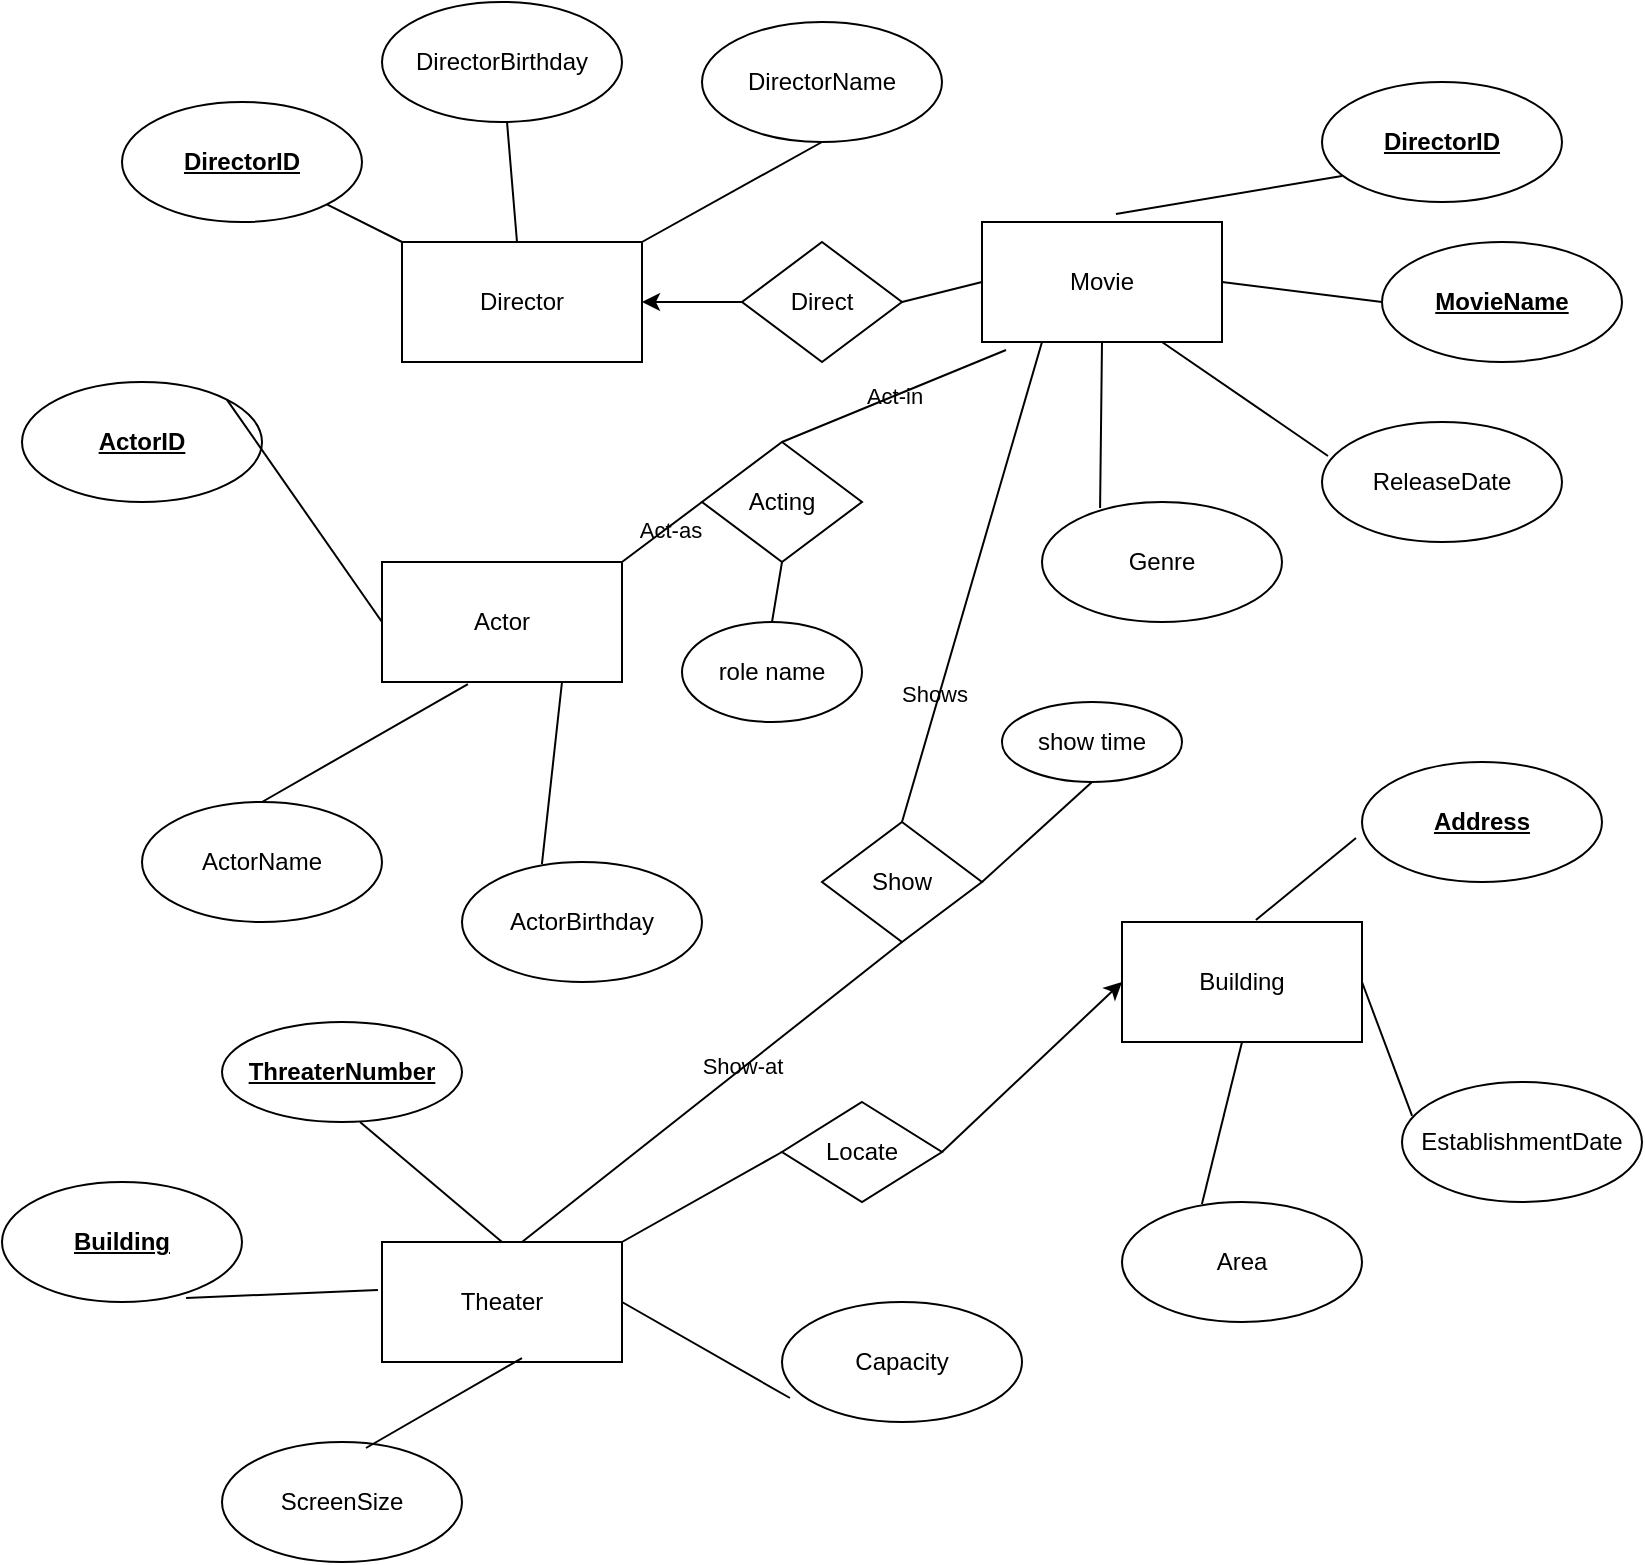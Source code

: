 <mxfile version="24.0.1" type="github">
  <diagram name="Page-1" id="GRKzmPXnVPAbagaa010P">
    <mxGraphModel dx="933" dy="751" grid="1" gridSize="10" guides="1" tooltips="1" connect="1" arrows="1" fold="1" page="1" pageScale="1" pageWidth="850" pageHeight="1100" math="0" shadow="0">
      <root>
        <mxCell id="0" />
        <mxCell id="1" parent="0" />
        <mxCell id="h29aLhz-RMBbqyI5GCKV-1" value="Director" style="rounded=0;whiteSpace=wrap;html=1;labelBackgroundColor=none;" parent="1" vertex="1">
          <mxGeometry x="240" y="190" width="120" height="60" as="geometry" />
        </mxCell>
        <mxCell id="h29aLhz-RMBbqyI5GCKV-2" value="&lt;u&gt;&lt;b&gt;DirectorID&lt;/b&gt;&lt;/u&gt;" style="ellipse;whiteSpace=wrap;html=1;labelBackgroundColor=none;" parent="1" vertex="1">
          <mxGeometry x="100" y="120" width="120" height="60" as="geometry" />
        </mxCell>
        <mxCell id="h29aLhz-RMBbqyI5GCKV-3" value="DirectorName" style="ellipse;whiteSpace=wrap;html=1;labelBackgroundColor=none;" parent="1" vertex="1">
          <mxGeometry x="390" y="80" width="120" height="60" as="geometry" />
        </mxCell>
        <mxCell id="h29aLhz-RMBbqyI5GCKV-4" value="DirectorBirthday" style="ellipse;whiteSpace=wrap;html=1;labelBackgroundColor=none;" parent="1" vertex="1">
          <mxGeometry x="230" y="70" width="120" height="60" as="geometry" />
        </mxCell>
        <mxCell id="h29aLhz-RMBbqyI5GCKV-5" style="edgeStyle=orthogonalEdgeStyle;rounded=0;orthogonalLoop=1;jettySize=auto;html=1;exitX=0.5;exitY=1;exitDx=0;exitDy=0;labelBackgroundColor=none;fontColor=default;" parent="1" source="h29aLhz-RMBbqyI5GCKV-3" target="h29aLhz-RMBbqyI5GCKV-3" edge="1">
          <mxGeometry relative="1" as="geometry" />
        </mxCell>
        <mxCell id="h29aLhz-RMBbqyI5GCKV-6" value="" style="endArrow=none;html=1;rounded=0;labelBackgroundColor=none;fontColor=default;" parent="1" source="h29aLhz-RMBbqyI5GCKV-1" target="h29aLhz-RMBbqyI5GCKV-2" edge="1">
          <mxGeometry width="50" height="50" relative="1" as="geometry">
            <mxPoint x="180" y="210" as="sourcePoint" />
            <mxPoint x="230" y="160" as="targetPoint" />
          </mxGeometry>
        </mxCell>
        <mxCell id="h29aLhz-RMBbqyI5GCKV-7" value="" style="endArrow=none;html=1;rounded=0;labelBackgroundColor=none;fontColor=default;" parent="1" source="h29aLhz-RMBbqyI5GCKV-4" target="h29aLhz-RMBbqyI5GCKV-1" edge="1">
          <mxGeometry width="50" height="50" relative="1" as="geometry">
            <mxPoint x="170" y="320" as="sourcePoint" />
            <mxPoint x="220" y="270" as="targetPoint" />
          </mxGeometry>
        </mxCell>
        <mxCell id="h29aLhz-RMBbqyI5GCKV-8" value="" style="endArrow=none;html=1;rounded=0;exitX=1;exitY=0;exitDx=0;exitDy=0;entryX=0.5;entryY=1;entryDx=0;entryDy=0;labelBackgroundColor=none;fontColor=default;" parent="1" source="h29aLhz-RMBbqyI5GCKV-1" target="h29aLhz-RMBbqyI5GCKV-3" edge="1">
          <mxGeometry width="50" height="50" relative="1" as="geometry">
            <mxPoint x="380" y="180" as="sourcePoint" />
            <mxPoint x="440" y="130" as="targetPoint" />
          </mxGeometry>
        </mxCell>
        <mxCell id="h29aLhz-RMBbqyI5GCKV-9" value="Movie" style="rounded=0;whiteSpace=wrap;html=1;labelBackgroundColor=none;" parent="1" vertex="1">
          <mxGeometry x="530" y="180" width="120" height="60" as="geometry" />
        </mxCell>
        <mxCell id="h29aLhz-RMBbqyI5GCKV-10" value="&lt;u&gt;&lt;b&gt;MovieName&lt;/b&gt;&lt;/u&gt;" style="ellipse;whiteSpace=wrap;html=1;labelBackgroundColor=none;" parent="1" vertex="1">
          <mxGeometry x="730" y="190" width="120" height="60" as="geometry" />
        </mxCell>
        <mxCell id="h29aLhz-RMBbqyI5GCKV-11" value="&lt;u&gt;&lt;b&gt;DirectorID&lt;/b&gt;&lt;/u&gt;" style="ellipse;whiteSpace=wrap;html=1;labelBackgroundColor=none;" parent="1" vertex="1">
          <mxGeometry x="700" y="110" width="120" height="60" as="geometry" />
        </mxCell>
        <mxCell id="h29aLhz-RMBbqyI5GCKV-12" value="ReleaseDate" style="ellipse;whiteSpace=wrap;html=1;labelBackgroundColor=none;" parent="1" vertex="1">
          <mxGeometry x="700" y="280" width="120" height="60" as="geometry" />
        </mxCell>
        <mxCell id="h29aLhz-RMBbqyI5GCKV-13" value="Genre" style="ellipse;whiteSpace=wrap;html=1;labelBackgroundColor=none;" parent="1" vertex="1">
          <mxGeometry x="560" y="320" width="120" height="60" as="geometry" />
        </mxCell>
        <mxCell id="h29aLhz-RMBbqyI5GCKV-14" value="" style="endArrow=none;html=1;rounded=0;exitX=0.558;exitY=-0.067;exitDx=0;exitDy=0;exitPerimeter=0;entryX=0.083;entryY=0.783;entryDx=0;entryDy=0;entryPerimeter=0;labelBackgroundColor=none;fontColor=default;" parent="1" source="h29aLhz-RMBbqyI5GCKV-9" target="h29aLhz-RMBbqyI5GCKV-11" edge="1">
          <mxGeometry width="50" height="50" relative="1" as="geometry">
            <mxPoint x="630" y="230" as="sourcePoint" />
            <mxPoint x="680" y="180" as="targetPoint" />
          </mxGeometry>
        </mxCell>
        <mxCell id="h29aLhz-RMBbqyI5GCKV-15" value="" style="endArrow=none;html=1;rounded=0;entryX=0;entryY=0.5;entryDx=0;entryDy=0;exitX=1;exitY=0.5;exitDx=0;exitDy=0;labelBackgroundColor=none;fontColor=default;" parent="1" source="h29aLhz-RMBbqyI5GCKV-9" target="h29aLhz-RMBbqyI5GCKV-10" edge="1">
          <mxGeometry width="50" height="50" relative="1" as="geometry">
            <mxPoint x="690" y="260" as="sourcePoint" />
            <mxPoint x="740" y="210" as="targetPoint" />
          </mxGeometry>
        </mxCell>
        <mxCell id="h29aLhz-RMBbqyI5GCKV-16" value="" style="endArrow=none;html=1;rounded=0;exitX=0.025;exitY=0.283;exitDx=0;exitDy=0;exitPerimeter=0;entryX=0.75;entryY=1;entryDx=0;entryDy=0;labelBackgroundColor=none;fontColor=default;" parent="1" source="h29aLhz-RMBbqyI5GCKV-12" target="h29aLhz-RMBbqyI5GCKV-9" edge="1">
          <mxGeometry width="50" height="50" relative="1" as="geometry">
            <mxPoint x="640" y="330" as="sourcePoint" />
            <mxPoint x="690" y="280" as="targetPoint" />
          </mxGeometry>
        </mxCell>
        <mxCell id="h29aLhz-RMBbqyI5GCKV-17" value="" style="endArrow=none;html=1;rounded=0;exitX=0.242;exitY=0.05;exitDx=0;exitDy=0;exitPerimeter=0;entryX=0.5;entryY=1;entryDx=0;entryDy=0;labelBackgroundColor=none;fontColor=default;" parent="1" source="h29aLhz-RMBbqyI5GCKV-13" target="h29aLhz-RMBbqyI5GCKV-9" edge="1">
          <mxGeometry width="50" height="50" relative="1" as="geometry">
            <mxPoint x="660" y="360" as="sourcePoint" />
            <mxPoint x="589" y="250" as="targetPoint" />
          </mxGeometry>
        </mxCell>
        <mxCell id="h29aLhz-RMBbqyI5GCKV-18" value="Actor" style="rounded=0;whiteSpace=wrap;html=1;labelBackgroundColor=none;" parent="1" vertex="1">
          <mxGeometry x="230" y="350" width="120" height="60" as="geometry" />
        </mxCell>
        <mxCell id="h29aLhz-RMBbqyI5GCKV-19" value="&lt;u&gt;&lt;b&gt;ActorID&lt;/b&gt;&lt;/u&gt;" style="ellipse;whiteSpace=wrap;html=1;labelBackgroundColor=none;" parent="1" vertex="1">
          <mxGeometry x="50" y="260" width="120" height="60" as="geometry" />
        </mxCell>
        <mxCell id="h29aLhz-RMBbqyI5GCKV-20" value="ActorName" style="ellipse;whiteSpace=wrap;html=1;labelBackgroundColor=none;" parent="1" vertex="1">
          <mxGeometry x="110" y="470" width="120" height="60" as="geometry" />
        </mxCell>
        <mxCell id="h29aLhz-RMBbqyI5GCKV-21" value="ActorBirthday" style="ellipse;whiteSpace=wrap;html=1;labelBackgroundColor=none;" parent="1" vertex="1">
          <mxGeometry x="270" y="500" width="120" height="60" as="geometry" />
        </mxCell>
        <mxCell id="h29aLhz-RMBbqyI5GCKV-22" value="" style="endArrow=none;html=1;rounded=0;exitX=1;exitY=0;exitDx=0;exitDy=0;entryX=0;entryY=0.5;entryDx=0;entryDy=0;labelBackgroundColor=none;fontColor=default;" parent="1" source="h29aLhz-RMBbqyI5GCKV-19" target="h29aLhz-RMBbqyI5GCKV-18" edge="1">
          <mxGeometry width="50" height="50" relative="1" as="geometry">
            <mxPoint x="220" y="470" as="sourcePoint" />
            <mxPoint x="270" y="420" as="targetPoint" />
          </mxGeometry>
        </mxCell>
        <mxCell id="h29aLhz-RMBbqyI5GCKV-23" value="" style="endArrow=none;html=1;rounded=0;entryX=0.358;entryY=1.017;entryDx=0;entryDy=0;entryPerimeter=0;exitX=0.5;exitY=0;exitDx=0;exitDy=0;labelBackgroundColor=none;fontColor=default;" parent="1" source="h29aLhz-RMBbqyI5GCKV-20" target="h29aLhz-RMBbqyI5GCKV-18" edge="1">
          <mxGeometry width="50" height="50" relative="1" as="geometry">
            <mxPoint x="100" y="600" as="sourcePoint" />
            <mxPoint x="330" y="470" as="targetPoint" />
          </mxGeometry>
        </mxCell>
        <mxCell id="h29aLhz-RMBbqyI5GCKV-24" value="" style="endArrow=none;html=1;rounded=0;entryX=0.75;entryY=1;entryDx=0;entryDy=0;exitX=0.333;exitY=0.017;exitDx=0;exitDy=0;exitPerimeter=0;labelBackgroundColor=none;fontColor=default;" parent="1" source="h29aLhz-RMBbqyI5GCKV-21" target="h29aLhz-RMBbqyI5GCKV-18" edge="1">
          <mxGeometry width="50" height="50" relative="1" as="geometry">
            <mxPoint x="430" y="520" as="sourcePoint" />
            <mxPoint x="480" y="470" as="targetPoint" />
          </mxGeometry>
        </mxCell>
        <mxCell id="h29aLhz-RMBbqyI5GCKV-25" value="Building" style="rounded=0;whiteSpace=wrap;html=1;labelBackgroundColor=none;" parent="1" vertex="1">
          <mxGeometry x="600" y="530" width="120" height="60" as="geometry" />
        </mxCell>
        <mxCell id="h29aLhz-RMBbqyI5GCKV-26" value="&lt;b&gt;&lt;u&gt;Address&lt;/u&gt;&lt;/b&gt;" style="ellipse;whiteSpace=wrap;html=1;labelBackgroundColor=none;" parent="1" vertex="1">
          <mxGeometry x="720" y="450" width="120" height="60" as="geometry" />
        </mxCell>
        <mxCell id="h29aLhz-RMBbqyI5GCKV-27" value="EstablishmentDate" style="ellipse;whiteSpace=wrap;html=1;labelBackgroundColor=none;" parent="1" vertex="1">
          <mxGeometry x="740" y="610" width="120" height="60" as="geometry" />
        </mxCell>
        <mxCell id="h29aLhz-RMBbqyI5GCKV-28" value="Area" style="ellipse;whiteSpace=wrap;html=1;labelBackgroundColor=none;" parent="1" vertex="1">
          <mxGeometry x="600" y="670" width="120" height="60" as="geometry" />
        </mxCell>
        <mxCell id="h29aLhz-RMBbqyI5GCKV-29" value="" style="endArrow=none;html=1;rounded=0;exitX=0.558;exitY=-0.017;exitDx=0;exitDy=0;exitPerimeter=0;entryX=-0.025;entryY=0.633;entryDx=0;entryDy=0;entryPerimeter=0;labelBackgroundColor=none;fontColor=default;" parent="1" source="h29aLhz-RMBbqyI5GCKV-25" target="h29aLhz-RMBbqyI5GCKV-26" edge="1">
          <mxGeometry width="50" height="50" relative="1" as="geometry">
            <mxPoint x="540" y="470" as="sourcePoint" />
            <mxPoint x="590" y="420" as="targetPoint" />
          </mxGeometry>
        </mxCell>
        <mxCell id="h29aLhz-RMBbqyI5GCKV-30" value="" style="endArrow=none;html=1;rounded=0;exitX=1;exitY=0.5;exitDx=0;exitDy=0;entryX=0.042;entryY=0.283;entryDx=0;entryDy=0;entryPerimeter=0;labelBackgroundColor=none;fontColor=default;" parent="1" source="h29aLhz-RMBbqyI5GCKV-25" target="h29aLhz-RMBbqyI5GCKV-27" edge="1">
          <mxGeometry width="50" height="50" relative="1" as="geometry">
            <mxPoint x="690" y="520" as="sourcePoint" />
            <mxPoint x="740" y="470" as="targetPoint" />
          </mxGeometry>
        </mxCell>
        <mxCell id="h29aLhz-RMBbqyI5GCKV-31" value="" style="endArrow=none;html=1;rounded=0;entryX=0.5;entryY=1;entryDx=0;entryDy=0;exitX=0.333;exitY=0.017;exitDx=0;exitDy=0;exitPerimeter=0;labelBackgroundColor=none;fontColor=default;" parent="1" source="h29aLhz-RMBbqyI5GCKV-28" target="h29aLhz-RMBbqyI5GCKV-25" edge="1">
          <mxGeometry width="50" height="50" relative="1" as="geometry">
            <mxPoint x="480" y="550" as="sourcePoint" />
            <mxPoint x="530" y="500" as="targetPoint" />
          </mxGeometry>
        </mxCell>
        <mxCell id="h29aLhz-RMBbqyI5GCKV-32" value="Theater" style="rounded=0;whiteSpace=wrap;html=1;labelBackgroundColor=none;" parent="1" vertex="1">
          <mxGeometry x="230" y="690" width="120" height="60" as="geometry" />
        </mxCell>
        <mxCell id="h29aLhz-RMBbqyI5GCKV-33" value="&lt;u&gt;&lt;b&gt;Building&lt;/b&gt;&lt;/u&gt;" style="ellipse;whiteSpace=wrap;html=1;labelBackgroundColor=none;" parent="1" vertex="1">
          <mxGeometry x="40" y="660" width="120" height="60" as="geometry" />
        </mxCell>
        <mxCell id="h29aLhz-RMBbqyI5GCKV-34" value="&lt;b&gt;&lt;u&gt;ThreaterNumber&lt;/u&gt;&lt;/b&gt;" style="ellipse;whiteSpace=wrap;html=1;labelBackgroundColor=none;" parent="1" vertex="1">
          <mxGeometry x="150" y="580" width="120" height="50" as="geometry" />
        </mxCell>
        <mxCell id="h29aLhz-RMBbqyI5GCKV-35" value="Capacity" style="ellipse;whiteSpace=wrap;html=1;labelBackgroundColor=none;" parent="1" vertex="1">
          <mxGeometry x="430" y="720" width="120" height="60" as="geometry" />
        </mxCell>
        <mxCell id="h29aLhz-RMBbqyI5GCKV-36" value="ScreenSize" style="ellipse;whiteSpace=wrap;html=1;labelBackgroundColor=none;" parent="1" vertex="1">
          <mxGeometry x="150" y="790" width="120" height="60" as="geometry" />
        </mxCell>
        <mxCell id="h29aLhz-RMBbqyI5GCKV-39" value="" style="endArrow=none;html=1;rounded=0;entryX=0.583;entryY=0.967;entryDx=0;entryDy=0;entryPerimeter=0;exitX=0.6;exitY=0.05;exitDx=0;exitDy=0;exitPerimeter=0;labelBackgroundColor=none;fontColor=default;" parent="1" source="h29aLhz-RMBbqyI5GCKV-36" target="h29aLhz-RMBbqyI5GCKV-32" edge="1">
          <mxGeometry width="50" height="50" relative="1" as="geometry">
            <mxPoint x="210" y="460" as="sourcePoint" />
            <mxPoint x="260" y="410" as="targetPoint" />
          </mxGeometry>
        </mxCell>
        <mxCell id="h29aLhz-RMBbqyI5GCKV-40" value="" style="endArrow=none;html=1;rounded=0;entryX=0.575;entryY=1;entryDx=0;entryDy=0;entryPerimeter=0;exitX=0.5;exitY=0;exitDx=0;exitDy=0;labelBackgroundColor=none;fontColor=default;" parent="1" source="h29aLhz-RMBbqyI5GCKV-32" target="h29aLhz-RMBbqyI5GCKV-34" edge="1">
          <mxGeometry width="50" height="50" relative="1" as="geometry">
            <mxPoint x="230" y="360" as="sourcePoint" />
            <mxPoint x="280" y="310" as="targetPoint" />
          </mxGeometry>
        </mxCell>
        <mxCell id="h29aLhz-RMBbqyI5GCKV-41" value="" style="endArrow=none;html=1;rounded=0;exitX=1;exitY=0.5;exitDx=0;exitDy=0;entryX=0.033;entryY=0.8;entryDx=0;entryDy=0;entryPerimeter=0;labelBackgroundColor=none;fontColor=default;" parent="1" source="h29aLhz-RMBbqyI5GCKV-32" target="h29aLhz-RMBbqyI5GCKV-35" edge="1">
          <mxGeometry width="50" height="50" relative="1" as="geometry">
            <mxPoint x="280" y="380" as="sourcePoint" />
            <mxPoint x="330" y="330" as="targetPoint" />
          </mxGeometry>
        </mxCell>
        <mxCell id="h29aLhz-RMBbqyI5GCKV-42" value="" style="endArrow=none;html=1;rounded=0;entryX=0.767;entryY=0.967;entryDx=0;entryDy=0;entryPerimeter=0;exitX=-0.017;exitY=0.4;exitDx=0;exitDy=0;exitPerimeter=0;labelBackgroundColor=none;fontColor=default;" parent="1" source="h29aLhz-RMBbqyI5GCKV-32" target="h29aLhz-RMBbqyI5GCKV-33" edge="1">
          <mxGeometry width="50" height="50" relative="1" as="geometry">
            <mxPoint x="109.289" y="430" as="sourcePoint" />
            <mxPoint x="120" y="380" as="targetPoint" />
          </mxGeometry>
        </mxCell>
        <mxCell id="h29aLhz-RMBbqyI5GCKV-43" value="Direct" style="rhombus;whiteSpace=wrap;html=1;labelBackgroundColor=none;" parent="1" vertex="1">
          <mxGeometry x="410" y="190" width="80" height="60" as="geometry" />
        </mxCell>
        <mxCell id="h29aLhz-RMBbqyI5GCKV-45" value="" style="endArrow=classic;html=1;rounded=0;exitX=0;exitY=0.5;exitDx=0;exitDy=0;entryX=1;entryY=0.5;entryDx=0;entryDy=0;labelBackgroundColor=none;fontColor=default;" parent="1" source="h29aLhz-RMBbqyI5GCKV-43" target="h29aLhz-RMBbqyI5GCKV-1" edge="1">
          <mxGeometry width="50" height="50" relative="1" as="geometry">
            <mxPoint x="460" y="330" as="sourcePoint" />
            <mxPoint x="510" y="280" as="targetPoint" />
          </mxGeometry>
        </mxCell>
        <mxCell id="h29aLhz-RMBbqyI5GCKV-47" value="" style="endArrow=none;html=1;rounded=0;exitX=1;exitY=0.5;exitDx=0;exitDy=0;entryX=0;entryY=0.5;entryDx=0;entryDy=0;labelBackgroundColor=none;fontColor=default;" parent="1" source="h29aLhz-RMBbqyI5GCKV-43" target="h29aLhz-RMBbqyI5GCKV-9" edge="1">
          <mxGeometry width="50" height="50" relative="1" as="geometry">
            <mxPoint x="500" y="200" as="sourcePoint" />
            <mxPoint x="550" y="150" as="targetPoint" />
          </mxGeometry>
        </mxCell>
        <mxCell id="h29aLhz-RMBbqyI5GCKV-51" value="Acting" style="rhombus;whiteSpace=wrap;html=1;labelBackgroundColor=none;" parent="1" vertex="1">
          <mxGeometry x="390" y="290" width="80" height="60" as="geometry" />
        </mxCell>
        <mxCell id="h29aLhz-RMBbqyI5GCKV-52" value="" style="endArrow=none;html=1;rounded=0;exitX=1;exitY=0;exitDx=0;exitDy=0;entryX=0;entryY=0.5;entryDx=0;entryDy=0;labelBackgroundColor=none;fontColor=default;" parent="1" source="h29aLhz-RMBbqyI5GCKV-18" target="h29aLhz-RMBbqyI5GCKV-51" edge="1">
          <mxGeometry width="50" height="50" relative="1" as="geometry">
            <mxPoint x="400" y="490" as="sourcePoint" />
            <mxPoint x="450" y="440" as="targetPoint" />
          </mxGeometry>
        </mxCell>
        <mxCell id="h29aLhz-RMBbqyI5GCKV-53" value="Act-as" style="edgeLabel;html=1;align=center;verticalAlign=middle;resizable=0;points=[];labelBackgroundColor=none;" parent="h29aLhz-RMBbqyI5GCKV-52" vertex="1" connectable="0">
          <mxGeometry x="0.137" y="-1" relative="1" as="geometry">
            <mxPoint as="offset" />
          </mxGeometry>
        </mxCell>
        <mxCell id="h29aLhz-RMBbqyI5GCKV-54" value="Act-in" style="endArrow=none;html=1;rounded=0;exitX=0.5;exitY=0;exitDx=0;exitDy=0;entryX=0.1;entryY=1.067;entryDx=0;entryDy=0;entryPerimeter=0;labelBackgroundColor=none;fontColor=default;" parent="1" source="h29aLhz-RMBbqyI5GCKV-51" target="h29aLhz-RMBbqyI5GCKV-9" edge="1">
          <mxGeometry x="0.008" width="50" height="50" relative="1" as="geometry">
            <mxPoint x="490" y="430" as="sourcePoint" />
            <mxPoint x="560.711" y="380" as="targetPoint" />
            <mxPoint as="offset" />
          </mxGeometry>
        </mxCell>
        <mxCell id="h29aLhz-RMBbqyI5GCKV-55" value="Locate" style="rhombus;whiteSpace=wrap;html=1;labelBackgroundColor=none;" parent="1" vertex="1">
          <mxGeometry x="430" y="620" width="80" height="50" as="geometry" />
        </mxCell>
        <mxCell id="h29aLhz-RMBbqyI5GCKV-57" value="" style="endArrow=classic;html=1;rounded=0;entryX=0;entryY=0.5;entryDx=0;entryDy=0;exitX=1;exitY=0.5;exitDx=0;exitDy=0;labelBackgroundColor=none;fontColor=default;" parent="1" source="h29aLhz-RMBbqyI5GCKV-55" target="h29aLhz-RMBbqyI5GCKV-25" edge="1">
          <mxGeometry width="50" height="50" relative="1" as="geometry">
            <mxPoint x="460" y="580" as="sourcePoint" />
            <mxPoint x="510" y="530" as="targetPoint" />
          </mxGeometry>
        </mxCell>
        <mxCell id="h29aLhz-RMBbqyI5GCKV-58" value="" style="endArrow=none;html=1;rounded=0;entryX=0;entryY=0.5;entryDx=0;entryDy=0;exitX=1;exitY=0;exitDx=0;exitDy=0;labelBackgroundColor=none;fontColor=default;" parent="1" source="h29aLhz-RMBbqyI5GCKV-32" target="h29aLhz-RMBbqyI5GCKV-55" edge="1">
          <mxGeometry width="50" height="50" relative="1" as="geometry">
            <mxPoint x="340" y="690" as="sourcePoint" />
            <mxPoint x="390" y="640" as="targetPoint" />
          </mxGeometry>
        </mxCell>
        <mxCell id="h29aLhz-RMBbqyI5GCKV-59" value="Show" style="rhombus;whiteSpace=wrap;html=1;labelBackgroundColor=none;" parent="1" vertex="1">
          <mxGeometry x="450" y="480" width="80" height="60" as="geometry" />
        </mxCell>
        <mxCell id="h29aLhz-RMBbqyI5GCKV-60" value="" style="endArrow=none;html=1;rounded=0;entryX=0.5;entryY=1;entryDx=0;entryDy=0;labelBackgroundColor=none;fontColor=default;" parent="1" target="h29aLhz-RMBbqyI5GCKV-59" edge="1">
          <mxGeometry width="50" height="50" relative="1" as="geometry">
            <mxPoint x="300" y="690" as="sourcePoint" />
            <mxPoint x="350" y="640" as="targetPoint" />
          </mxGeometry>
        </mxCell>
        <mxCell id="h29aLhz-RMBbqyI5GCKV-63" value="Show-at" style="edgeLabel;html=1;align=center;verticalAlign=middle;resizable=0;points=[];labelBackgroundColor=none;" parent="h29aLhz-RMBbqyI5GCKV-60" vertex="1" connectable="0">
          <mxGeometry x="0.165" y="1" relative="1" as="geometry">
            <mxPoint as="offset" />
          </mxGeometry>
        </mxCell>
        <mxCell id="h29aLhz-RMBbqyI5GCKV-62" value="" style="endArrow=none;html=1;rounded=0;entryX=0.25;entryY=1;entryDx=0;entryDy=0;exitX=0.5;exitY=0;exitDx=0;exitDy=0;labelBackgroundColor=none;fontColor=default;" parent="1" source="h29aLhz-RMBbqyI5GCKV-59" target="h29aLhz-RMBbqyI5GCKV-9" edge="1">
          <mxGeometry width="50" height="50" relative="1" as="geometry">
            <mxPoint x="490" y="470" as="sourcePoint" />
            <mxPoint x="540" y="420" as="targetPoint" />
          </mxGeometry>
        </mxCell>
        <mxCell id="h29aLhz-RMBbqyI5GCKV-64" value="Shows" style="edgeLabel;html=1;align=center;verticalAlign=middle;resizable=0;points=[];labelBackgroundColor=none;" parent="h29aLhz-RMBbqyI5GCKV-62" vertex="1" connectable="0">
          <mxGeometry x="-0.468" y="3" relative="1" as="geometry">
            <mxPoint as="offset" />
          </mxGeometry>
        </mxCell>
        <mxCell id="7kwzcH3JfbsxbYr1DJco-1" value="role name" style="ellipse;whiteSpace=wrap;html=1;" vertex="1" parent="1">
          <mxGeometry x="380" y="380" width="90" height="50" as="geometry" />
        </mxCell>
        <mxCell id="7kwzcH3JfbsxbYr1DJco-2" value="" style="endArrow=none;html=1;rounded=0;exitX=0.5;exitY=0;exitDx=0;exitDy=0;entryX=0.5;entryY=1;entryDx=0;entryDy=0;" edge="1" parent="1" source="7kwzcH3JfbsxbYr1DJco-1" target="h29aLhz-RMBbqyI5GCKV-51">
          <mxGeometry width="50" height="50" relative="1" as="geometry">
            <mxPoint x="410" y="400" as="sourcePoint" />
            <mxPoint x="460" y="350" as="targetPoint" />
          </mxGeometry>
        </mxCell>
        <mxCell id="7kwzcH3JfbsxbYr1DJco-5" value="" style="endArrow=none;html=1;rounded=0;exitX=1;exitY=0.5;exitDx=0;exitDy=0;entryX=0.5;entryY=1;entryDx=0;entryDy=0;" edge="1" parent="1" source="h29aLhz-RMBbqyI5GCKV-59" target="7kwzcH3JfbsxbYr1DJco-6">
          <mxGeometry width="50" height="50" relative="1" as="geometry">
            <mxPoint x="540" y="500" as="sourcePoint" />
            <mxPoint x="570" y="460" as="targetPoint" />
          </mxGeometry>
        </mxCell>
        <mxCell id="7kwzcH3JfbsxbYr1DJco-6" value="show time" style="ellipse;whiteSpace=wrap;html=1;" vertex="1" parent="1">
          <mxGeometry x="540" y="420" width="90" height="40" as="geometry" />
        </mxCell>
      </root>
    </mxGraphModel>
  </diagram>
</mxfile>
